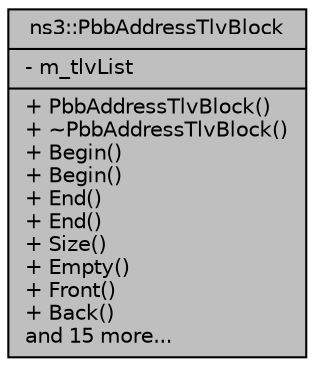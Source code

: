 digraph "ns3::PbbAddressTlvBlock"
{
  edge [fontname="Helvetica",fontsize="10",labelfontname="Helvetica",labelfontsize="10"];
  node [fontname="Helvetica",fontsize="10",shape=record];
  Node1 [label="{ns3::PbbAddressTlvBlock\n|- m_tlvList\l|+ PbbAddressTlvBlock()\l+ ~PbbAddressTlvBlock()\l+ Begin()\l+ Begin()\l+ End()\l+ End()\l+ Size()\l+ Empty()\l+ Front()\l+ Back()\land 15 more...\l}",height=0.2,width=0.4,color="black", fillcolor="grey75", style="filled", fontcolor="black"];
}
